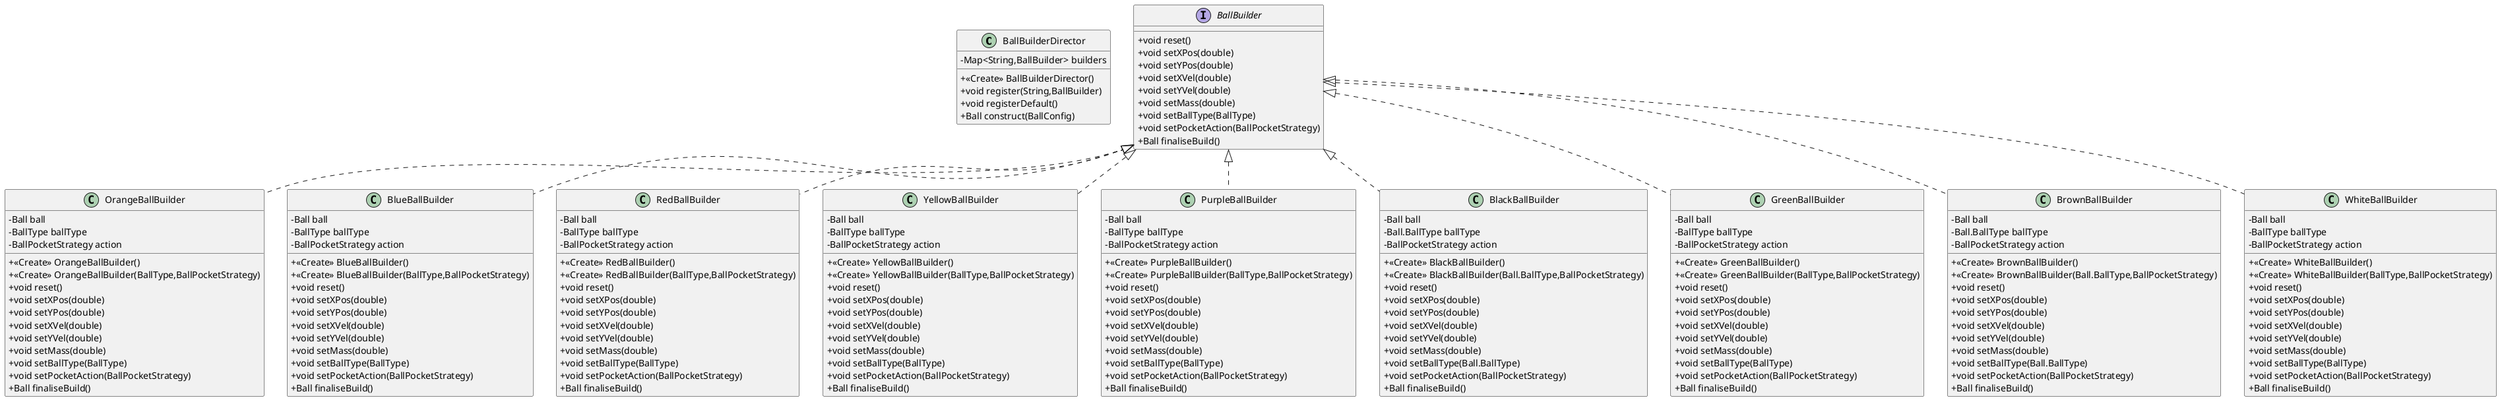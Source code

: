 @startuml

skinparam classAttributeIconSize 0

class BallBuilderDirector {
- Map<String,BallBuilder> builders
+ <<Create>> BallBuilderDirector()
+ void register(String,BallBuilder)
+ void registerDefault()
+ Ball construct(BallConfig)
}
class OrangeBallBuilder {
- Ball ball
- BallType ballType
- BallPocketStrategy action
+ <<Create>> OrangeBallBuilder()
+ <<Create>> OrangeBallBuilder(BallType,BallPocketStrategy)
+ void reset()
+ void setXPos(double)
+ void setYPos(double)
+ void setXVel(double)
+ void setYVel(double)
+ void setMass(double)
+ void setBallType(BallType)
+ void setPocketAction(BallPocketStrategy)
+ Ball finaliseBuild()
}
class BlueBallBuilder {
- Ball ball
- BallType ballType
- BallPocketStrategy action
+ <<Create>> BlueBallBuilder()
+ <<Create>> BlueBallBuilder(BallType,BallPocketStrategy)
+ void reset()
+ void setXPos(double)
+ void setYPos(double)
+ void setXVel(double)
+ void setYVel(double)
+ void setMass(double)
+ void setBallType(BallType)
+ void setPocketAction(BallPocketStrategy)
+ Ball finaliseBuild()
}
class RedBallBuilder {
- Ball ball
- BallType ballType
- BallPocketStrategy action
+ <<Create>> RedBallBuilder()
+ <<Create>> RedBallBuilder(BallType,BallPocketStrategy)
+ void reset()
+ void setXPos(double)
+ void setYPos(double)
+ void setXVel(double)
+ void setYVel(double)
+ void setMass(double)
+ void setBallType(BallType)
+ void setPocketAction(BallPocketStrategy)
+ Ball finaliseBuild()
}
class YellowBallBuilder {
- Ball ball
- BallType ballType
- BallPocketStrategy action
+ <<Create>> YellowBallBuilder()
+ <<Create>> YellowBallBuilder(BallType,BallPocketStrategy)
+ void reset()
+ void setXPos(double)
+ void setYPos(double)
+ void setXVel(double)
+ void setYVel(double)
+ void setMass(double)
+ void setBallType(BallType)
+ void setPocketAction(BallPocketStrategy)
+ Ball finaliseBuild()
}
class PurpleBallBuilder {
- Ball ball
- BallType ballType
- BallPocketStrategy action
+ <<Create>> PurpleBallBuilder()
+ <<Create>> PurpleBallBuilder(BallType,BallPocketStrategy)
+ void reset()
+ void setXPos(double)
+ void setYPos(double)
+ void setXVel(double)
+ void setYVel(double)
+ void setMass(double)
+ void setBallType(BallType)
+ void setPocketAction(BallPocketStrategy)
+ Ball finaliseBuild()
}
interface BallBuilder {
+ void reset()
+ void setXPos(double)
+ void setYPos(double)
+ void setXVel(double)
+ void setYVel(double)
+ void setMass(double)
+ void setBallType(BallType)
+ void setPocketAction(BallPocketStrategy)
+ Ball finaliseBuild()
}
class BlackBallBuilder {
- Ball ball
- Ball.BallType ballType
- BallPocketStrategy action
+ <<Create>> BlackBallBuilder()
+ <<Create>> BlackBallBuilder(Ball.BallType,BallPocketStrategy)
+ void reset()
+ void setXPos(double)
+ void setYPos(double)
+ void setXVel(double)
+ void setYVel(double)
+ void setMass(double)
+ void setBallType(Ball.BallType)
+ void setPocketAction(BallPocketStrategy)
+ Ball finaliseBuild()
}
class GreenBallBuilder {
- Ball ball
- BallType ballType
- BallPocketStrategy action
+ <<Create>> GreenBallBuilder()
+ <<Create>> GreenBallBuilder(BallType,BallPocketStrategy)
+ void reset()
+ void setXPos(double)
+ void setYPos(double)
+ void setXVel(double)
+ void setYVel(double)
+ void setMass(double)
+ void setBallType(BallType)
+ void setPocketAction(BallPocketStrategy)
+ Ball finaliseBuild()
}
class BrownBallBuilder {
- Ball ball
- Ball.BallType ballType
- BallPocketStrategy action
+ <<Create>> BrownBallBuilder()
+ <<Create>> BrownBallBuilder(Ball.BallType,BallPocketStrategy)
+ void reset()
+ void setXPos(double)
+ void setYPos(double)
+ void setXVel(double)
+ void setYVel(double)
+ void setMass(double)
+ void setBallType(Ball.BallType)
+ void setPocketAction(BallPocketStrategy)
+ Ball finaliseBuild()
}
class WhiteBallBuilder {
- Ball ball
- BallType ballType
- BallPocketStrategy action
+ <<Create>> WhiteBallBuilder()
+ <<Create>> WhiteBallBuilder(BallType,BallPocketStrategy)
+ void reset()
+ void setXPos(double)
+ void setYPos(double)
+ void setXVel(double)
+ void setYVel(double)
+ void setMass(double)
+ void setBallType(BallType)
+ void setPocketAction(BallPocketStrategy)
+ Ball finaliseBuild()
}


BallBuilder <|.. OrangeBallBuilder
BallBuilder <|.. BlueBallBuilder
BallBuilder <|.. RedBallBuilder
BallBuilder <|.. YellowBallBuilder
BallBuilder <|.. PurpleBallBuilder
BallBuilder <|.. BlackBallBuilder
BallBuilder <|.. GreenBallBuilder
BallBuilder <|.. BrownBallBuilder
BallBuilder <|.. WhiteBallBuilder

@enduml